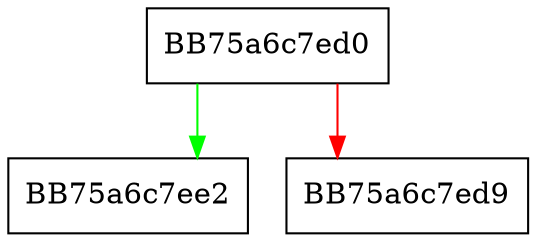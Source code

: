 digraph value {
  node [shape="box"];
  graph [splines=ortho];
  BB75a6c7ed0 -> BB75a6c7ee2 [color="green"];
  BB75a6c7ed0 -> BB75a6c7ed9 [color="red"];
}